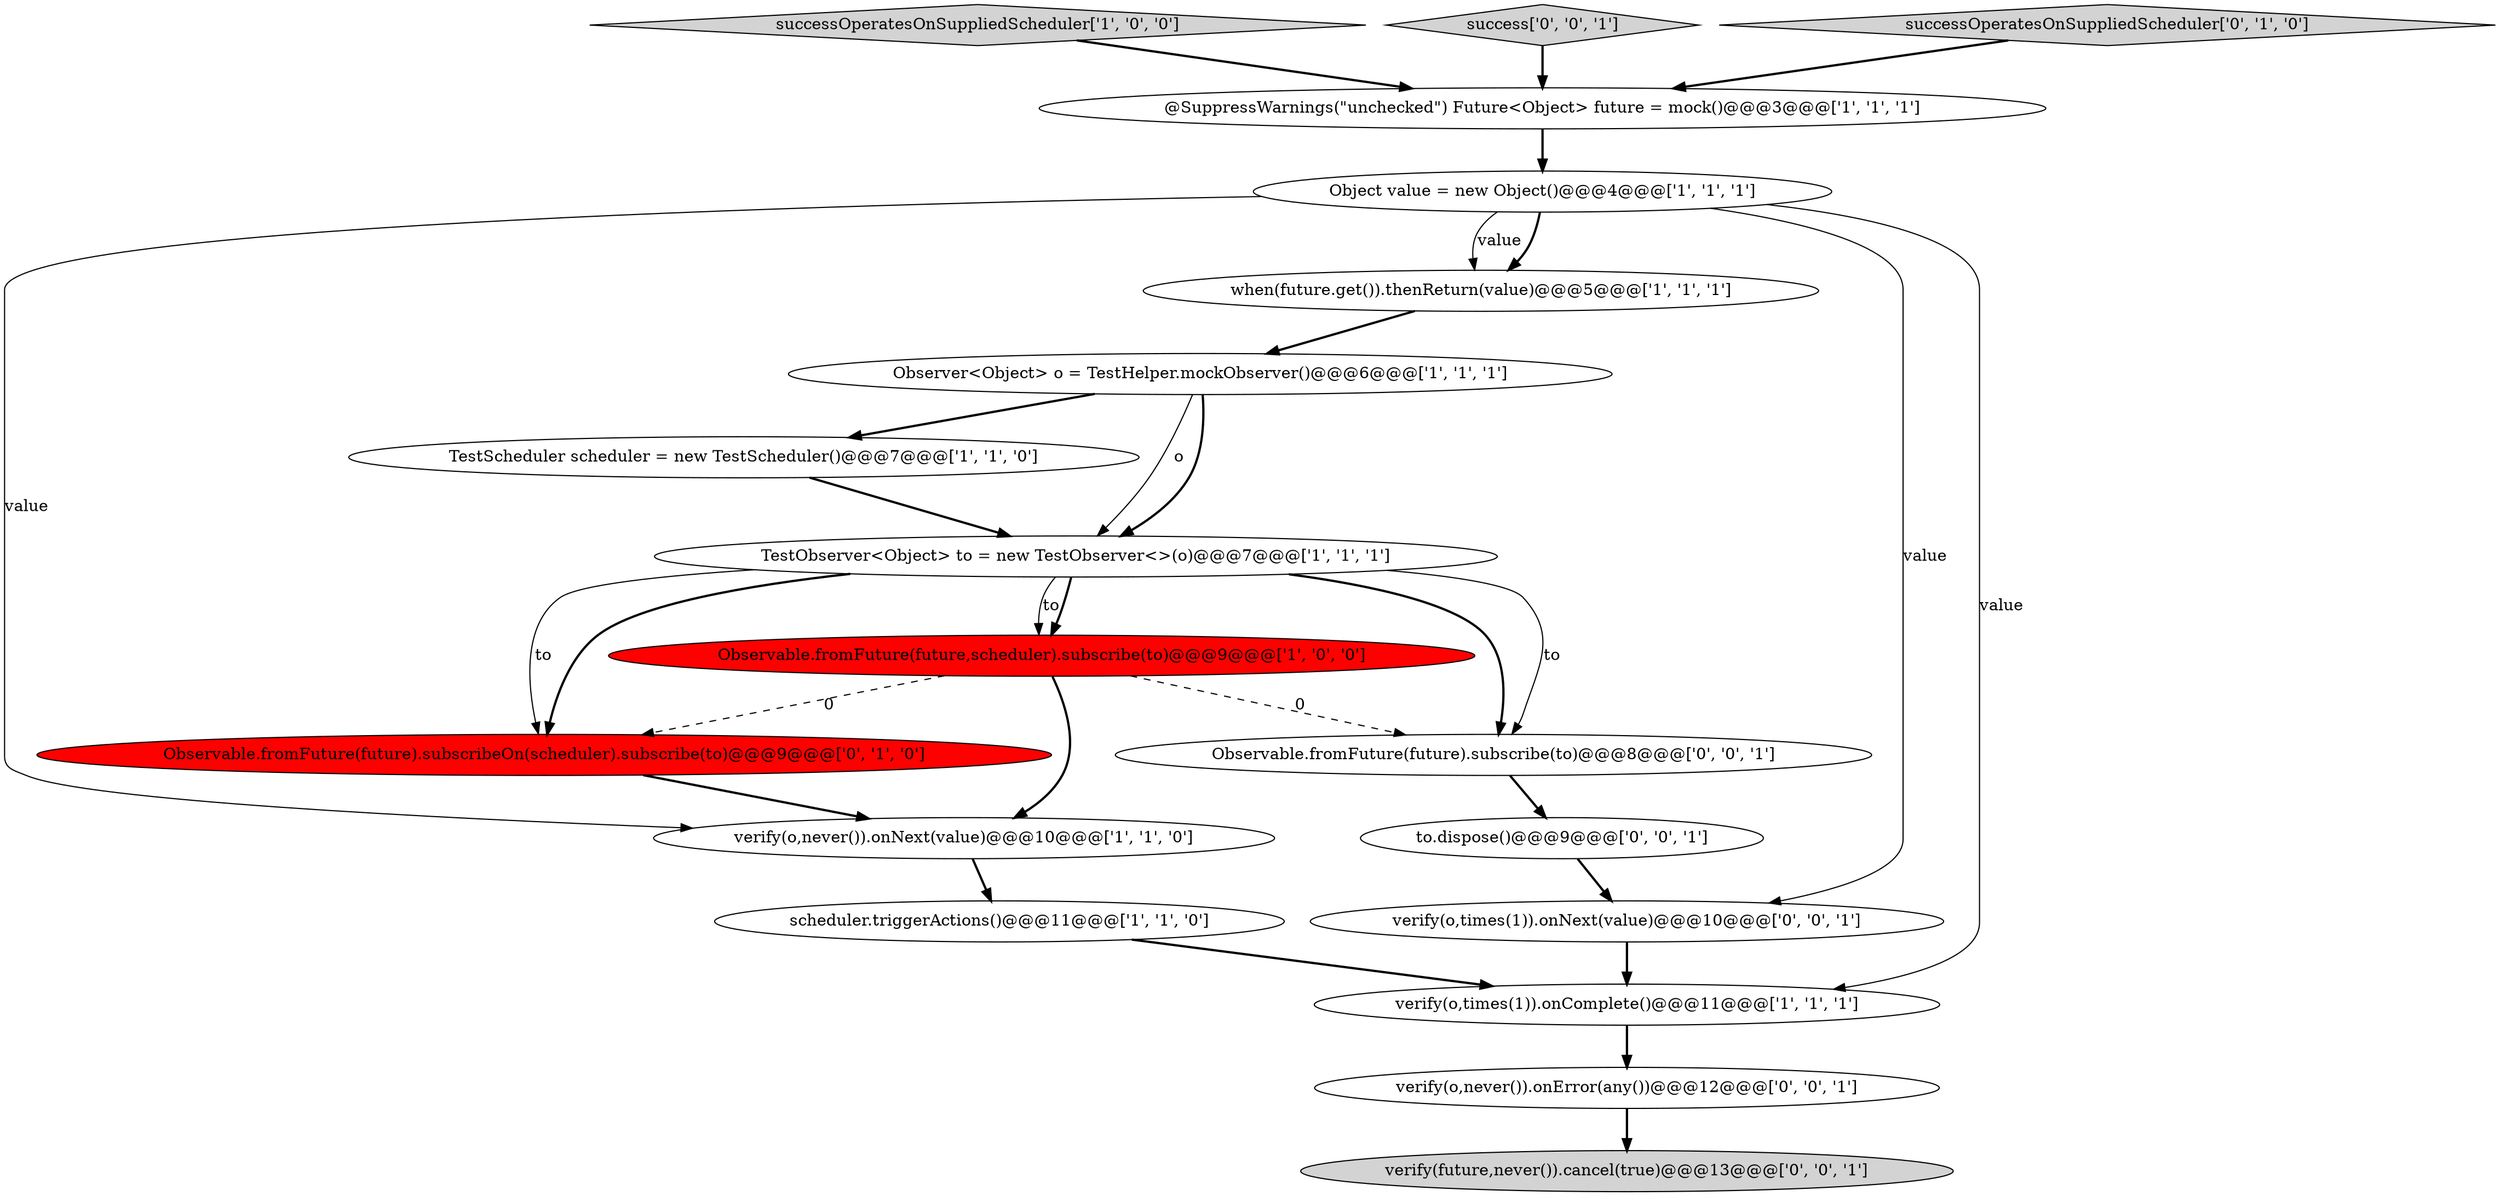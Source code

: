 digraph {
1 [style = filled, label = "@SuppressWarnings(\"unchecked\") Future<Object> future = mock()@@@3@@@['1', '1', '1']", fillcolor = white, shape = ellipse image = "AAA0AAABBB1BBB"];
2 [style = filled, label = "successOperatesOnSuppliedScheduler['1', '0', '0']", fillcolor = lightgray, shape = diamond image = "AAA0AAABBB1BBB"];
8 [style = filled, label = "TestScheduler scheduler = new TestScheduler()@@@7@@@['1', '1', '0']", fillcolor = white, shape = ellipse image = "AAA0AAABBB1BBB"];
6 [style = filled, label = "TestObserver<Object> to = new TestObserver<>(o)@@@7@@@['1', '1', '1']", fillcolor = white, shape = ellipse image = "AAA0AAABBB1BBB"];
14 [style = filled, label = "success['0', '0', '1']", fillcolor = lightgray, shape = diamond image = "AAA0AAABBB3BBB"];
15 [style = filled, label = "to.dispose()@@@9@@@['0', '0', '1']", fillcolor = white, shape = ellipse image = "AAA0AAABBB3BBB"];
16 [style = filled, label = "verify(o,times(1)).onNext(value)@@@10@@@['0', '0', '1']", fillcolor = white, shape = ellipse image = "AAA0AAABBB3BBB"];
18 [style = filled, label = "verify(future,never()).cancel(true)@@@13@@@['0', '0', '1']", fillcolor = lightgray, shape = ellipse image = "AAA0AAABBB3BBB"];
9 [style = filled, label = "Observable.fromFuture(future,scheduler).subscribe(to)@@@9@@@['1', '0', '0']", fillcolor = red, shape = ellipse image = "AAA1AAABBB1BBB"];
10 [style = filled, label = "scheduler.triggerActions()@@@11@@@['1', '1', '0']", fillcolor = white, shape = ellipse image = "AAA0AAABBB1BBB"];
17 [style = filled, label = "verify(o,never()).onError(any())@@@12@@@['0', '0', '1']", fillcolor = white, shape = ellipse image = "AAA0AAABBB3BBB"];
3 [style = filled, label = "when(future.get()).thenReturn(value)@@@5@@@['1', '1', '1']", fillcolor = white, shape = ellipse image = "AAA0AAABBB1BBB"];
11 [style = filled, label = "successOperatesOnSuppliedScheduler['0', '1', '0']", fillcolor = lightgray, shape = diamond image = "AAA0AAABBB2BBB"];
0 [style = filled, label = "Object value = new Object()@@@4@@@['1', '1', '1']", fillcolor = white, shape = ellipse image = "AAA0AAABBB1BBB"];
12 [style = filled, label = "Observable.fromFuture(future).subscribeOn(scheduler).subscribe(to)@@@9@@@['0', '1', '0']", fillcolor = red, shape = ellipse image = "AAA1AAABBB2BBB"];
5 [style = filled, label = "Observer<Object> o = TestHelper.mockObserver()@@@6@@@['1', '1', '1']", fillcolor = white, shape = ellipse image = "AAA0AAABBB1BBB"];
13 [style = filled, label = "Observable.fromFuture(future).subscribe(to)@@@8@@@['0', '0', '1']", fillcolor = white, shape = ellipse image = "AAA0AAABBB3BBB"];
7 [style = filled, label = "verify(o,times(1)).onComplete()@@@11@@@['1', '1', '1']", fillcolor = white, shape = ellipse image = "AAA0AAABBB1BBB"];
4 [style = filled, label = "verify(o,never()).onNext(value)@@@10@@@['1', '1', '0']", fillcolor = white, shape = ellipse image = "AAA0AAABBB1BBB"];
0->3 [style = bold, label=""];
4->10 [style = bold, label=""];
6->9 [style = solid, label="to"];
5->8 [style = bold, label=""];
7->17 [style = bold, label=""];
6->13 [style = solid, label="to"];
11->1 [style = bold, label=""];
2->1 [style = bold, label=""];
9->4 [style = bold, label=""];
6->12 [style = solid, label="to"];
0->3 [style = solid, label="value"];
16->7 [style = bold, label=""];
8->6 [style = bold, label=""];
0->16 [style = solid, label="value"];
1->0 [style = bold, label=""];
15->16 [style = bold, label=""];
10->7 [style = bold, label=""];
14->1 [style = bold, label=""];
5->6 [style = solid, label="o"];
3->5 [style = bold, label=""];
5->6 [style = bold, label=""];
12->4 [style = bold, label=""];
6->13 [style = bold, label=""];
9->13 [style = dashed, label="0"];
9->12 [style = dashed, label="0"];
13->15 [style = bold, label=""];
6->9 [style = bold, label=""];
17->18 [style = bold, label=""];
0->4 [style = solid, label="value"];
0->7 [style = solid, label="value"];
6->12 [style = bold, label=""];
}
